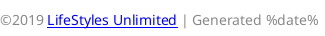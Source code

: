 @startuml footer

left footer 
	<font size=14>©2019 [[http://www.lifestylesunlimited.com LifeStyles Unlimited]] | Generated %date%</font>
endfooter

@enduml